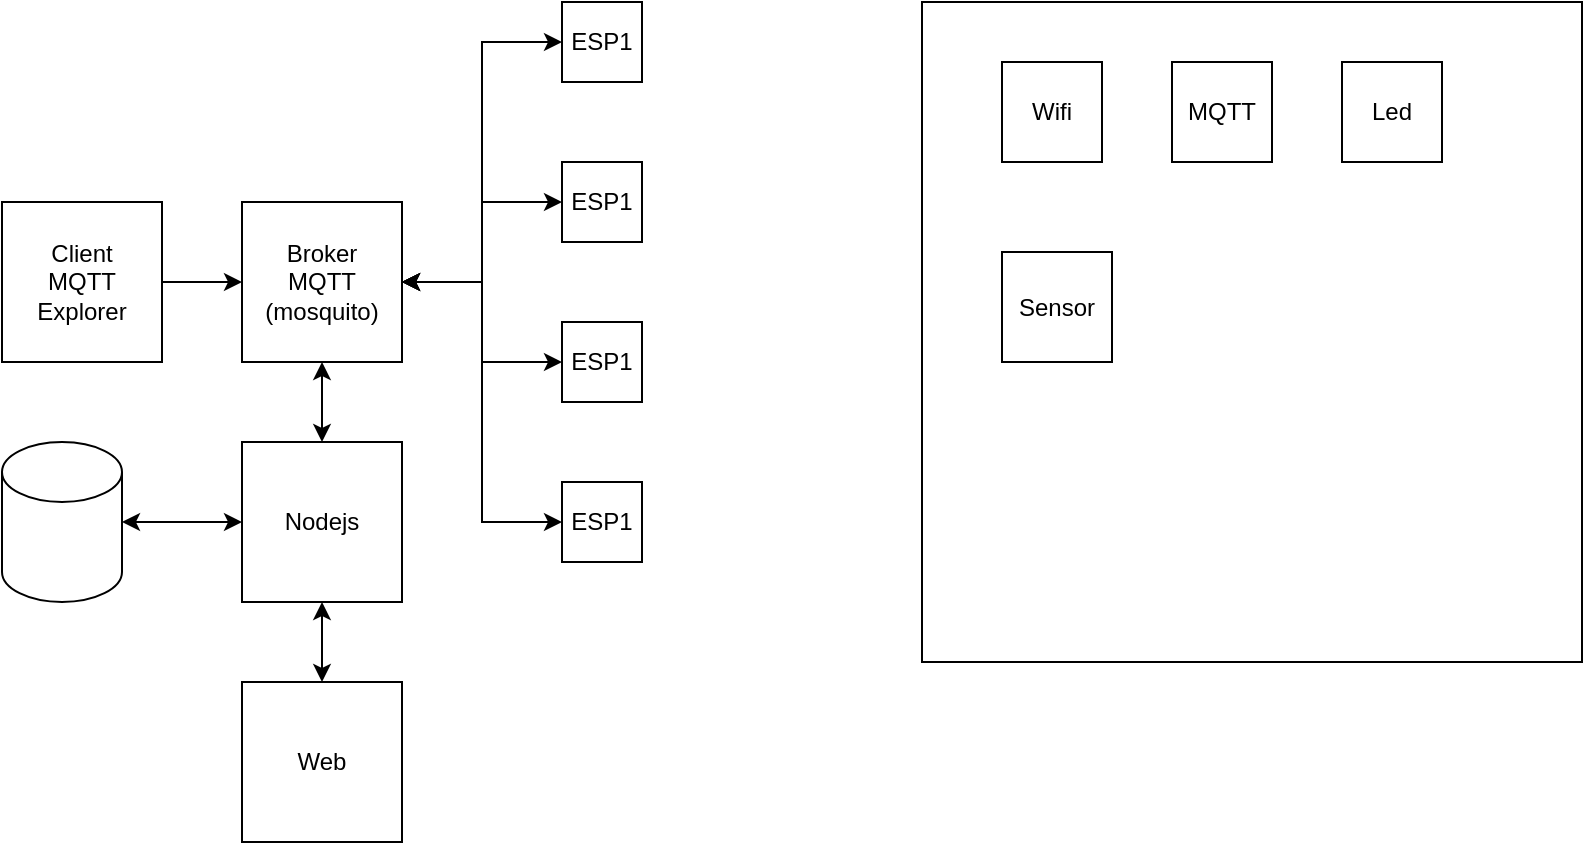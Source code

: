 <mxfile version="20.1.1" type="device"><diagram id="CuKnFuofQzSEYPH52nT_" name="Page-1"><mxGraphModel dx="922" dy="528" grid="1" gridSize="10" guides="1" tooltips="1" connect="1" arrows="1" fold="1" page="1" pageScale="1" pageWidth="827" pageHeight="1169" math="0" shadow="0"><root><mxCell id="0"/><mxCell id="1" parent="0"/><mxCell id="FaNnSnsj0fPYg7M23S06-7" value="" style="edgeStyle=orthogonalEdgeStyle;rounded=0;orthogonalLoop=1;jettySize=auto;html=1;startArrow=none;startFill=0;" edge="1" parent="1" source="FaNnSnsj0fPYg7M23S06-1" target="FaNnSnsj0fPYg7M23S06-2"><mxGeometry relative="1" as="geometry"/></mxCell><mxCell id="FaNnSnsj0fPYg7M23S06-1" value="Client&lt;br&gt;MQTT Explorer" style="whiteSpace=wrap;html=1;aspect=fixed;" vertex="1" parent="1"><mxGeometry x="280" y="240" width="80" height="80" as="geometry"/></mxCell><mxCell id="FaNnSnsj0fPYg7M23S06-2" value="Broker&lt;br&gt;MQTT&lt;br&gt;(mosquito)" style="whiteSpace=wrap;html=1;aspect=fixed;" vertex="1" parent="1"><mxGeometry x="400" y="240" width="80" height="80" as="geometry"/></mxCell><mxCell id="FaNnSnsj0fPYg7M23S06-5" value="" style="edgeStyle=orthogonalEdgeStyle;rounded=0;orthogonalLoop=1;jettySize=auto;html=1;startArrow=classic;startFill=1;" edge="1" parent="1" source="FaNnSnsj0fPYg7M23S06-3" target="FaNnSnsj0fPYg7M23S06-4"><mxGeometry relative="1" as="geometry"/></mxCell><mxCell id="FaNnSnsj0fPYg7M23S06-6" value="" style="edgeStyle=orthogonalEdgeStyle;rounded=0;orthogonalLoop=1;jettySize=auto;html=1;startArrow=classic;startFill=1;" edge="1" parent="1" source="FaNnSnsj0fPYg7M23S06-3" target="FaNnSnsj0fPYg7M23S06-2"><mxGeometry relative="1" as="geometry"/></mxCell><mxCell id="FaNnSnsj0fPYg7M23S06-3" value="Nodejs" style="whiteSpace=wrap;html=1;aspect=fixed;" vertex="1" parent="1"><mxGeometry x="400" y="360" width="80" height="80" as="geometry"/></mxCell><mxCell id="FaNnSnsj0fPYg7M23S06-4" value="" style="shape=cylinder3;whiteSpace=wrap;html=1;boundedLbl=1;backgroundOutline=1;size=15;" vertex="1" parent="1"><mxGeometry x="280" y="360" width="60" height="80" as="geometry"/></mxCell><mxCell id="FaNnSnsj0fPYg7M23S06-9" value="" style="edgeStyle=orthogonalEdgeStyle;rounded=0;orthogonalLoop=1;jettySize=auto;html=1;startArrow=classic;startFill=1;entryX=1;entryY=0.5;entryDx=0;entryDy=0;" edge="1" parent="1" source="FaNnSnsj0fPYg7M23S06-8" target="FaNnSnsj0fPYg7M23S06-2"><mxGeometry relative="1" as="geometry"><mxPoint x="490" y="320" as="targetPoint"/><Array as="points"><mxPoint x="520" y="160"/><mxPoint x="520" y="280"/></Array></mxGeometry></mxCell><mxCell id="FaNnSnsj0fPYg7M23S06-8" value="ESP1" style="whiteSpace=wrap;html=1;aspect=fixed;" vertex="1" parent="1"><mxGeometry x="560" y="140" width="40" height="40" as="geometry"/></mxCell><mxCell id="FaNnSnsj0fPYg7M23S06-10" value="" style="edgeStyle=orthogonalEdgeStyle;rounded=0;orthogonalLoop=1;jettySize=auto;html=1;startArrow=classic;startFill=1;entryX=1;entryY=0.5;entryDx=0;entryDy=0;" edge="1" parent="1" source="FaNnSnsj0fPYg7M23S06-11" target="FaNnSnsj0fPYg7M23S06-2"><mxGeometry relative="1" as="geometry"><mxPoint x="480" y="260" as="targetPoint"/></mxGeometry></mxCell><mxCell id="FaNnSnsj0fPYg7M23S06-11" value="ESP1" style="whiteSpace=wrap;html=1;aspect=fixed;" vertex="1" parent="1"><mxGeometry x="560" y="220" width="40" height="40" as="geometry"/></mxCell><mxCell id="FaNnSnsj0fPYg7M23S06-15" style="edgeStyle=orthogonalEdgeStyle;rounded=0;orthogonalLoop=1;jettySize=auto;html=1;startArrow=classic;startFill=1;exitX=0;exitY=0.5;exitDx=0;exitDy=0;entryX=1;entryY=0.5;entryDx=0;entryDy=0;" edge="1" parent="1" source="FaNnSnsj0fPYg7M23S06-12" target="FaNnSnsj0fPYg7M23S06-2"><mxGeometry relative="1" as="geometry"><mxPoint x="480" y="200" as="targetPoint"/><Array as="points"/></mxGeometry></mxCell><mxCell id="FaNnSnsj0fPYg7M23S06-12" value="ESP1" style="whiteSpace=wrap;html=1;aspect=fixed;" vertex="1" parent="1"><mxGeometry x="560" y="300" width="40" height="40" as="geometry"/></mxCell><mxCell id="FaNnSnsj0fPYg7M23S06-16" style="edgeStyle=orthogonalEdgeStyle;rounded=0;orthogonalLoop=1;jettySize=auto;html=1;startArrow=classic;startFill=1;entryX=1;entryY=0.5;entryDx=0;entryDy=0;" edge="1" parent="1" source="FaNnSnsj0fPYg7M23S06-13" target="FaNnSnsj0fPYg7M23S06-2"><mxGeometry relative="1" as="geometry"><mxPoint x="480" y="200" as="targetPoint"/><Array as="points"><mxPoint x="520" y="400"/><mxPoint x="520" y="280"/></Array></mxGeometry></mxCell><mxCell id="FaNnSnsj0fPYg7M23S06-13" value="ESP1" style="whiteSpace=wrap;html=1;aspect=fixed;" vertex="1" parent="1"><mxGeometry x="560" y="380" width="40" height="40" as="geometry"/></mxCell><mxCell id="FaNnSnsj0fPYg7M23S06-20" value="" style="edgeStyle=orthogonalEdgeStyle;rounded=0;orthogonalLoop=1;jettySize=auto;html=1;startArrow=classic;startFill=1;" edge="1" parent="1" source="FaNnSnsj0fPYg7M23S06-19" target="FaNnSnsj0fPYg7M23S06-3"><mxGeometry relative="1" as="geometry"/></mxCell><mxCell id="FaNnSnsj0fPYg7M23S06-19" value="Web" style="whiteSpace=wrap;html=1;aspect=fixed;" vertex="1" parent="1"><mxGeometry x="400" y="480" width="80" height="80" as="geometry"/></mxCell><mxCell id="FaNnSnsj0fPYg7M23S06-21" value="" style="whiteSpace=wrap;html=1;aspect=fixed;" vertex="1" parent="1"><mxGeometry x="740" y="140" width="330" height="330" as="geometry"/></mxCell><mxCell id="FaNnSnsj0fPYg7M23S06-22" value="Wifi" style="whiteSpace=wrap;html=1;aspect=fixed;" vertex="1" parent="1"><mxGeometry x="780" y="170" width="50" height="50" as="geometry"/></mxCell><mxCell id="FaNnSnsj0fPYg7M23S06-23" value="MQTT" style="whiteSpace=wrap;html=1;aspect=fixed;" vertex="1" parent="1"><mxGeometry x="865" y="170" width="50" height="50" as="geometry"/></mxCell><mxCell id="FaNnSnsj0fPYg7M23S06-24" value="Led" style="whiteSpace=wrap;html=1;aspect=fixed;" vertex="1" parent="1"><mxGeometry x="950" y="170" width="50" height="50" as="geometry"/></mxCell><mxCell id="FaNnSnsj0fPYg7M23S06-25" value="Sensor" style="whiteSpace=wrap;html=1;aspect=fixed;" vertex="1" parent="1"><mxGeometry x="780" y="265" width="55" height="55" as="geometry"/></mxCell></root></mxGraphModel></diagram></mxfile>
